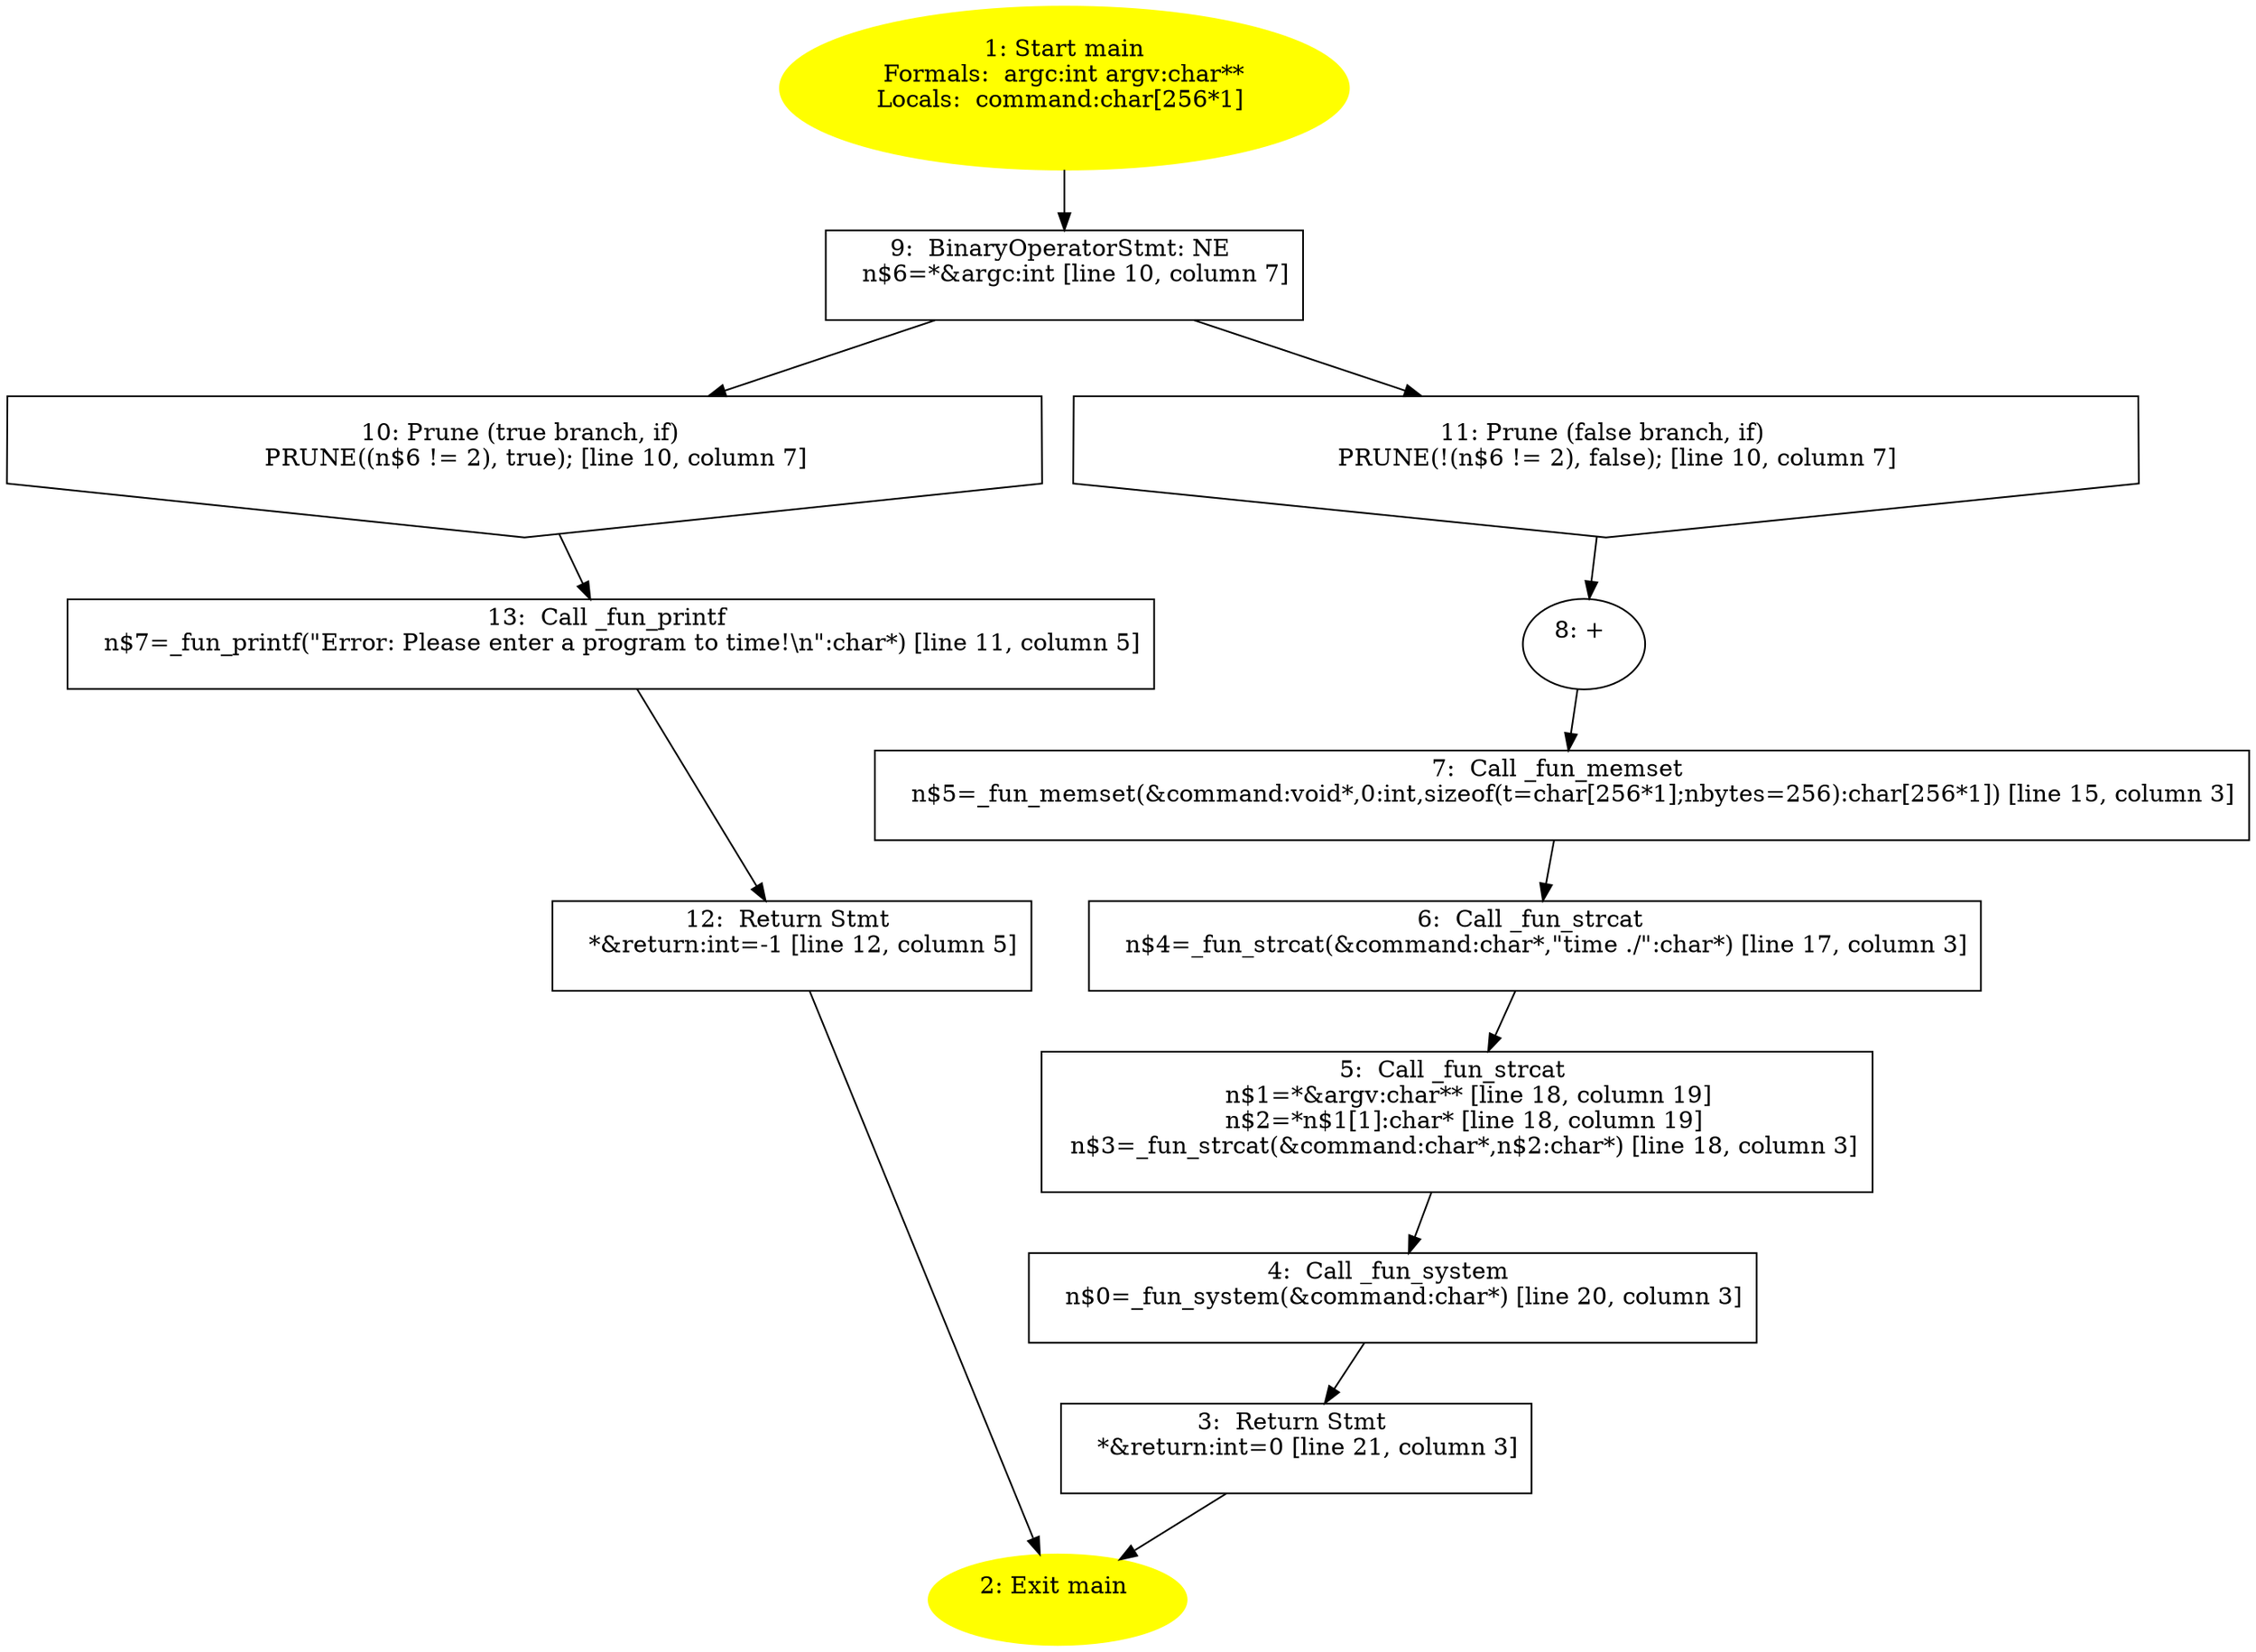 /* @generated */
digraph cfg {
"main.fad58de7366495db4650cfefac2fcd61_1" [label="1: Start main\nFormals:  argc:int argv:char**\nLocals:  command:char[256*1] \n  " color=yellow style=filled]
	

	 "main.fad58de7366495db4650cfefac2fcd61_1" -> "main.fad58de7366495db4650cfefac2fcd61_9" ;
"main.fad58de7366495db4650cfefac2fcd61_2" [label="2: Exit main \n  " color=yellow style=filled]
	

"main.fad58de7366495db4650cfefac2fcd61_3" [label="3:  Return Stmt \n   *&return:int=0 [line 21, column 3]\n " shape="box"]
	

	 "main.fad58de7366495db4650cfefac2fcd61_3" -> "main.fad58de7366495db4650cfefac2fcd61_2" ;
"main.fad58de7366495db4650cfefac2fcd61_4" [label="4:  Call _fun_system \n   n$0=_fun_system(&command:char*) [line 20, column 3]\n " shape="box"]
	

	 "main.fad58de7366495db4650cfefac2fcd61_4" -> "main.fad58de7366495db4650cfefac2fcd61_3" ;
"main.fad58de7366495db4650cfefac2fcd61_5" [label="5:  Call _fun_strcat \n   n$1=*&argv:char** [line 18, column 19]\n  n$2=*n$1[1]:char* [line 18, column 19]\n  n$3=_fun_strcat(&command:char*,n$2:char*) [line 18, column 3]\n " shape="box"]
	

	 "main.fad58de7366495db4650cfefac2fcd61_5" -> "main.fad58de7366495db4650cfefac2fcd61_4" ;
"main.fad58de7366495db4650cfefac2fcd61_6" [label="6:  Call _fun_strcat \n   n$4=_fun_strcat(&command:char*,\"time ./\":char*) [line 17, column 3]\n " shape="box"]
	

	 "main.fad58de7366495db4650cfefac2fcd61_6" -> "main.fad58de7366495db4650cfefac2fcd61_5" ;
"main.fad58de7366495db4650cfefac2fcd61_7" [label="7:  Call _fun_memset \n   n$5=_fun_memset(&command:void*,0:int,sizeof(t=char[256*1];nbytes=256):char[256*1]) [line 15, column 3]\n " shape="box"]
	

	 "main.fad58de7366495db4650cfefac2fcd61_7" -> "main.fad58de7366495db4650cfefac2fcd61_6" ;
"main.fad58de7366495db4650cfefac2fcd61_8" [label="8: + \n  " ]
	

	 "main.fad58de7366495db4650cfefac2fcd61_8" -> "main.fad58de7366495db4650cfefac2fcd61_7" ;
"main.fad58de7366495db4650cfefac2fcd61_9" [label="9:  BinaryOperatorStmt: NE \n   n$6=*&argc:int [line 10, column 7]\n " shape="box"]
	

	 "main.fad58de7366495db4650cfefac2fcd61_9" -> "main.fad58de7366495db4650cfefac2fcd61_10" ;
	 "main.fad58de7366495db4650cfefac2fcd61_9" -> "main.fad58de7366495db4650cfefac2fcd61_11" ;
"main.fad58de7366495db4650cfefac2fcd61_10" [label="10: Prune (true branch, if) \n   PRUNE((n$6 != 2), true); [line 10, column 7]\n " shape="invhouse"]
	

	 "main.fad58de7366495db4650cfefac2fcd61_10" -> "main.fad58de7366495db4650cfefac2fcd61_13" ;
"main.fad58de7366495db4650cfefac2fcd61_11" [label="11: Prune (false branch, if) \n   PRUNE(!(n$6 != 2), false); [line 10, column 7]\n " shape="invhouse"]
	

	 "main.fad58de7366495db4650cfefac2fcd61_11" -> "main.fad58de7366495db4650cfefac2fcd61_8" ;
"main.fad58de7366495db4650cfefac2fcd61_12" [label="12:  Return Stmt \n   *&return:int=-1 [line 12, column 5]\n " shape="box"]
	

	 "main.fad58de7366495db4650cfefac2fcd61_12" -> "main.fad58de7366495db4650cfefac2fcd61_2" ;
"main.fad58de7366495db4650cfefac2fcd61_13" [label="13:  Call _fun_printf \n   n$7=_fun_printf(\"Error: Please enter a program to time!\\n\":char*) [line 11, column 5]\n " shape="box"]
	

	 "main.fad58de7366495db4650cfefac2fcd61_13" -> "main.fad58de7366495db4650cfefac2fcd61_12" ;
}

